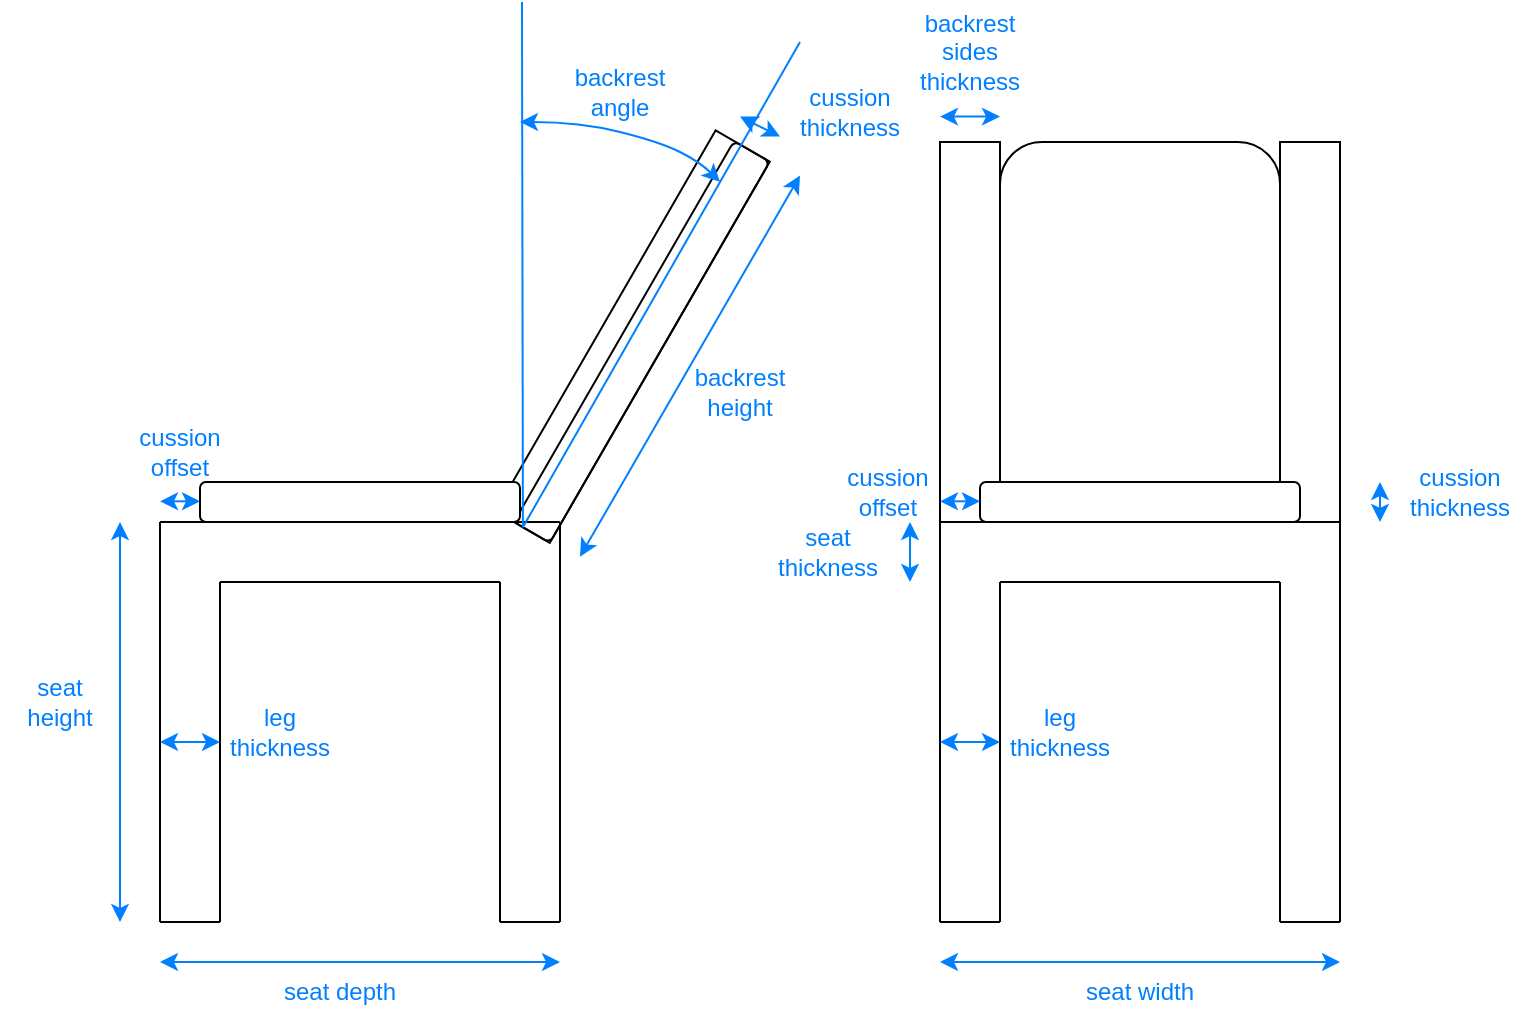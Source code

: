 <mxfile version="24.7.5">
  <diagram name="Page-1" id="lzAnwQ9YrP5W5K1LVLBt">
    <mxGraphModel dx="1114" dy="842" grid="1" gridSize="10" guides="1" tooltips="1" connect="1" arrows="1" fold="1" page="1" pageScale="1" pageWidth="827" pageHeight="1169" background="none" math="0" shadow="0">
      <root>
        <mxCell id="0" />
        <mxCell id="1" parent="0" />
        <mxCell id="vVVl5WXH9BjHpitWjrun-49" value="" style="rounded=0;whiteSpace=wrap;html=1;fillColor=none;" parent="1" vertex="1">
          <mxGeometry x="640" y="290" width="30" height="190" as="geometry" />
        </mxCell>
        <mxCell id="vVVl5WXH9BjHpitWjrun-50" value="" style="rounded=1;whiteSpace=wrap;html=1;gradientColor=none;fillColor=none;fillStyle=auto;" parent="1" vertex="1">
          <mxGeometry x="500" y="290" width="140" height="190" as="geometry" />
        </mxCell>
        <mxCell id="vVVl5WXH9BjHpitWjrun-33" value="" style="rounded=0;whiteSpace=wrap;html=1;fillColor=none;" parent="1" vertex="1">
          <mxGeometry x="470" y="290" width="30" height="190" as="geometry" />
        </mxCell>
        <mxCell id="vVVl5WXH9BjHpitWjrun-2" value="" style="endArrow=none;html=1;rounded=0;" parent="1" edge="1">
          <mxGeometry width="50" height="50" relative="1" as="geometry">
            <mxPoint x="80" y="680" as="sourcePoint" />
            <mxPoint x="80" y="480" as="targetPoint" />
          </mxGeometry>
        </mxCell>
        <mxCell id="vVVl5WXH9BjHpitWjrun-4" value="" style="endArrow=none;html=1;rounded=0;" parent="1" edge="1">
          <mxGeometry width="50" height="50" relative="1" as="geometry">
            <mxPoint x="80" y="480" as="sourcePoint" />
            <mxPoint x="280" y="480" as="targetPoint" />
          </mxGeometry>
        </mxCell>
        <mxCell id="vVVl5WXH9BjHpitWjrun-6" value="" style="endArrow=none;html=1;rounded=0;" parent="1" edge="1">
          <mxGeometry width="50" height="50" relative="1" as="geometry">
            <mxPoint x="280" y="480" as="sourcePoint" />
            <mxPoint x="280" y="680" as="targetPoint" />
          </mxGeometry>
        </mxCell>
        <mxCell id="vVVl5WXH9BjHpitWjrun-7" value="" style="endArrow=none;html=1;rounded=0;" parent="1" edge="1">
          <mxGeometry width="50" height="50" relative="1" as="geometry">
            <mxPoint x="80" y="680" as="sourcePoint" />
            <mxPoint x="110" y="680" as="targetPoint" />
          </mxGeometry>
        </mxCell>
        <mxCell id="vVVl5WXH9BjHpitWjrun-8" value="" style="endArrow=none;html=1;rounded=0;" parent="1" edge="1">
          <mxGeometry width="50" height="50" relative="1" as="geometry">
            <mxPoint x="250" y="680" as="sourcePoint" />
            <mxPoint x="280" y="680" as="targetPoint" />
          </mxGeometry>
        </mxCell>
        <mxCell id="vVVl5WXH9BjHpitWjrun-9" value="" style="endArrow=none;html=1;rounded=0;" parent="1" edge="1">
          <mxGeometry width="50" height="50" relative="1" as="geometry">
            <mxPoint x="250" y="510" as="sourcePoint" />
            <mxPoint x="250" y="680" as="targetPoint" />
          </mxGeometry>
        </mxCell>
        <mxCell id="vVVl5WXH9BjHpitWjrun-10" value="" style="endArrow=none;html=1;rounded=0;" parent="1" edge="1">
          <mxGeometry width="50" height="50" relative="1" as="geometry">
            <mxPoint x="110" y="510" as="sourcePoint" />
            <mxPoint x="110" y="680" as="targetPoint" />
          </mxGeometry>
        </mxCell>
        <mxCell id="vVVl5WXH9BjHpitWjrun-11" value="" style="endArrow=none;html=1;rounded=0;" parent="1" edge="1">
          <mxGeometry width="50" height="50" relative="1" as="geometry">
            <mxPoint x="110" y="510" as="sourcePoint" />
            <mxPoint x="250" y="510" as="targetPoint" />
          </mxGeometry>
        </mxCell>
        <mxCell id="vVVl5WXH9BjHpitWjrun-12" value="" style="rounded=0;whiteSpace=wrap;html=1;rotation=30;fillColor=none;" parent="1" vertex="1">
          <mxGeometry x="300.71" y="277.31" width="31.28" height="220" as="geometry" />
        </mxCell>
        <mxCell id="vVVl5WXH9BjHpitWjrun-22" value="" style="endArrow=none;html=1;rounded=0;" parent="1" edge="1">
          <mxGeometry width="50" height="50" relative="1" as="geometry">
            <mxPoint x="470" y="680" as="sourcePoint" />
            <mxPoint x="470" y="480" as="targetPoint" />
          </mxGeometry>
        </mxCell>
        <mxCell id="vVVl5WXH9BjHpitWjrun-23" value="" style="endArrow=none;html=1;rounded=0;" parent="1" edge="1">
          <mxGeometry width="50" height="50" relative="1" as="geometry">
            <mxPoint x="470" y="480" as="sourcePoint" />
            <mxPoint x="670" y="480" as="targetPoint" />
          </mxGeometry>
        </mxCell>
        <mxCell id="vVVl5WXH9BjHpitWjrun-24" value="" style="endArrow=none;html=1;rounded=0;" parent="1" edge="1">
          <mxGeometry width="50" height="50" relative="1" as="geometry">
            <mxPoint x="670" y="480" as="sourcePoint" />
            <mxPoint x="670" y="680" as="targetPoint" />
          </mxGeometry>
        </mxCell>
        <mxCell id="vVVl5WXH9BjHpitWjrun-25" value="" style="endArrow=none;html=1;rounded=0;" parent="1" edge="1">
          <mxGeometry width="50" height="50" relative="1" as="geometry">
            <mxPoint x="470" y="680" as="sourcePoint" />
            <mxPoint x="500" y="680" as="targetPoint" />
          </mxGeometry>
        </mxCell>
        <mxCell id="vVVl5WXH9BjHpitWjrun-26" value="" style="endArrow=none;html=1;rounded=0;" parent="1" edge="1">
          <mxGeometry width="50" height="50" relative="1" as="geometry">
            <mxPoint x="640" y="680" as="sourcePoint" />
            <mxPoint x="670" y="680" as="targetPoint" />
          </mxGeometry>
        </mxCell>
        <mxCell id="vVVl5WXH9BjHpitWjrun-27" value="" style="endArrow=none;html=1;rounded=0;" parent="1" edge="1">
          <mxGeometry width="50" height="50" relative="1" as="geometry">
            <mxPoint x="640" y="510" as="sourcePoint" />
            <mxPoint x="640" y="680" as="targetPoint" />
          </mxGeometry>
        </mxCell>
        <mxCell id="vVVl5WXH9BjHpitWjrun-28" value="" style="endArrow=none;html=1;rounded=0;" parent="1" edge="1">
          <mxGeometry width="50" height="50" relative="1" as="geometry">
            <mxPoint x="500" y="510" as="sourcePoint" />
            <mxPoint x="500" y="680" as="targetPoint" />
          </mxGeometry>
        </mxCell>
        <mxCell id="vVVl5WXH9BjHpitWjrun-29" value="" style="endArrow=none;html=1;rounded=0;" parent="1" edge="1">
          <mxGeometry width="50" height="50" relative="1" as="geometry">
            <mxPoint x="500" y="510" as="sourcePoint" />
            <mxPoint x="640" y="510" as="targetPoint" />
          </mxGeometry>
        </mxCell>
        <mxCell id="vVVl5WXH9BjHpitWjrun-32" value="" style="rounded=1;whiteSpace=wrap;html=1;fillStyle=auto;glass=0;" parent="1" vertex="1">
          <mxGeometry x="490" y="460" width="160" height="20" as="geometry" />
        </mxCell>
        <mxCell id="vVVl5WXH9BjHpitWjrun-35" value="" style="endArrow=classic;startArrow=classic;html=1;rounded=0;strokeColor=#007FFF;align=center;verticalAlign=middle;fontFamily=Helvetica;fontSize=12;fontColor=#007FFF;labelBackgroundColor=default;fillColor=none;gradientColor=none;" parent="1" edge="1">
          <mxGeometry width="50" height="50" relative="1" as="geometry">
            <mxPoint x="60" y="680" as="sourcePoint" />
            <mxPoint x="60" y="480" as="targetPoint" />
          </mxGeometry>
        </mxCell>
        <mxCell id="vVVl5WXH9BjHpitWjrun-36" value="seat height" style="text;html=1;align=center;verticalAlign=middle;whiteSpace=wrap;rounded=0;fontFamily=Helvetica;fontSize=12;fontColor=#007FFF;labelBackgroundColor=none;" parent="1" vertex="1">
          <mxGeometry y="555" width="60" height="30" as="geometry" />
        </mxCell>
        <mxCell id="vVVl5WXH9BjHpitWjrun-37" value="" style="endArrow=classic;startArrow=classic;html=1;rounded=0;strokeColor=#007FFF;align=center;verticalAlign=middle;fontFamily=Helvetica;fontSize=12;fontColor=#007FFF;labelBackgroundColor=default;fillColor=none;gradientColor=none;" parent="1" edge="1">
          <mxGeometry width="50" height="50" relative="1" as="geometry">
            <mxPoint x="470" y="700" as="sourcePoint" />
            <mxPoint x="670" y="700" as="targetPoint" />
          </mxGeometry>
        </mxCell>
        <mxCell id="vVVl5WXH9BjHpitWjrun-38" value="seat width" style="text;html=1;align=center;verticalAlign=middle;whiteSpace=wrap;rounded=0;fontFamily=Helvetica;fontSize=12;fontColor=#007FFF;labelBackgroundColor=none;" parent="1" vertex="1">
          <mxGeometry x="540" y="700" width="60" height="30" as="geometry" />
        </mxCell>
        <mxCell id="vVVl5WXH9BjHpitWjrun-40" value="" style="endArrow=classic;startArrow=classic;html=1;rounded=0;strokeColor=#007FFF;align=center;verticalAlign=middle;fontFamily=Helvetica;fontSize=12;fontColor=#007FFF;labelBackgroundColor=default;fillColor=none;gradientColor=none;" parent="1" edge="1">
          <mxGeometry width="50" height="50" relative="1" as="geometry">
            <mxPoint x="80" y="700" as="sourcePoint" />
            <mxPoint x="280" y="700" as="targetPoint" />
          </mxGeometry>
        </mxCell>
        <mxCell id="vVVl5WXH9BjHpitWjrun-41" value="seat depth" style="text;html=1;align=center;verticalAlign=middle;whiteSpace=wrap;rounded=0;fontFamily=Helvetica;fontSize=12;fontColor=#007FFF;labelBackgroundColor=none;" parent="1" vertex="1">
          <mxGeometry x="140" y="700" width="60" height="30" as="geometry" />
        </mxCell>
        <mxCell id="vVVl5WXH9BjHpitWjrun-42" value="" style="endArrow=classic;startArrow=classic;html=1;rounded=0;strokeColor=#007FFF;align=center;verticalAlign=middle;fontFamily=Helvetica;fontSize=12;fontColor=#007FFF;labelBackgroundColor=default;fillColor=none;gradientColor=none;" parent="1" edge="1">
          <mxGeometry width="50" height="50" relative="1" as="geometry">
            <mxPoint x="455" y="510" as="sourcePoint" />
            <mxPoint x="455" y="480" as="targetPoint" />
          </mxGeometry>
        </mxCell>
        <mxCell id="vVVl5WXH9BjHpitWjrun-43" value="seat thickness" style="text;html=1;align=center;verticalAlign=middle;whiteSpace=wrap;rounded=0;fontFamily=Helvetica;fontSize=12;fontColor=#007FFF;" parent="1" vertex="1">
          <mxGeometry x="384" y="480" width="60" height="30" as="geometry" />
        </mxCell>
        <mxCell id="vVVl5WXH9BjHpitWjrun-44" value="" style="endArrow=classic;startArrow=classic;html=1;rounded=0;strokeColor=#007FFF;align=center;verticalAlign=middle;fontFamily=Helvetica;fontSize=12;fontColor=#007FFF;labelBackgroundColor=default;fillColor=none;gradientColor=none;" parent="1" edge="1">
          <mxGeometry width="50" height="50" relative="1" as="geometry">
            <mxPoint x="80" y="590" as="sourcePoint" />
            <mxPoint x="110" y="590" as="targetPoint" />
          </mxGeometry>
        </mxCell>
        <mxCell id="vVVl5WXH9BjHpitWjrun-45" value="leg thickness" style="text;html=1;align=center;verticalAlign=middle;whiteSpace=wrap;rounded=0;fontFamily=Helvetica;fontSize=12;fontColor=#007FFF;labelBackgroundColor=none;" parent="1" vertex="1">
          <mxGeometry x="110" y="570" width="60" height="30" as="geometry" />
        </mxCell>
        <mxCell id="vVVl5WXH9BjHpitWjrun-51" value="" style="rounded=1;whiteSpace=wrap;html=1;rotation=30;fillColor=none;" parent="1" vertex="1">
          <mxGeometry x="310.58" y="279.95" width="20.7" height="220" as="geometry" />
        </mxCell>
        <mxCell id="vVVl5WXH9BjHpitWjrun-53" value="" style="endArrow=classic;startArrow=classic;html=1;rounded=0;strokeColor=#007FFF;align=center;verticalAlign=middle;fontFamily=Helvetica;fontSize=12;fontColor=#007FFF;labelBackgroundColor=default;fillColor=none;gradientColor=none;" parent="1" edge="1">
          <mxGeometry width="50" height="50" relative="1" as="geometry">
            <mxPoint x="470" y="590" as="sourcePoint" />
            <mxPoint x="500" y="590" as="targetPoint" />
          </mxGeometry>
        </mxCell>
        <mxCell id="vVVl5WXH9BjHpitWjrun-54" value="leg thickness" style="text;html=1;align=center;verticalAlign=middle;whiteSpace=wrap;rounded=0;fontFamily=Helvetica;fontSize=12;fontColor=#007FFF;labelBackgroundColor=none;" parent="1" vertex="1">
          <mxGeometry x="500" y="570" width="60" height="30" as="geometry" />
        </mxCell>
        <mxCell id="vVVl5WXH9BjHpitWjrun-55" value="" style="endArrow=classic;startArrow=classic;html=1;rounded=0;align=center;verticalAlign=middle;fontFamily=Helvetica;fontSize=12;fontColor=#007FFF;fillColor=none;gradientColor=none;strokeColor=#007FFF;" parent="1" edge="1">
          <mxGeometry width="50" height="50" relative="1" as="geometry">
            <mxPoint x="470" y="277.31" as="sourcePoint" />
            <mxPoint x="500" y="277.31" as="targetPoint" />
          </mxGeometry>
        </mxCell>
        <mxCell id="vVVl5WXH9BjHpitWjrun-56" value="backrest sides thickness" style="text;html=1;align=center;verticalAlign=middle;whiteSpace=wrap;rounded=0;fontFamily=Helvetica;fontSize=12;fontColor=#007FFF;" parent="1" vertex="1">
          <mxGeometry x="455" y="230" width="60" height="30" as="geometry" />
        </mxCell>
        <mxCell id="vVVl5WXH9BjHpitWjrun-57" value="" style="endArrow=classic;startArrow=classic;html=1;rounded=0;strokeColor=#007FFF;align=center;verticalAlign=middle;fontFamily=Helvetica;fontSize=12;fontColor=#007FFF;labelBackgroundColor=default;fillColor=none;gradientColor=none;" parent="1" edge="1">
          <mxGeometry width="50" height="50" relative="1" as="geometry">
            <mxPoint x="80" y="469.66" as="sourcePoint" />
            <mxPoint x="100" y="469.66" as="targetPoint" />
          </mxGeometry>
        </mxCell>
        <mxCell id="vVVl5WXH9BjHpitWjrun-58" value="" style="endArrow=classic;startArrow=classic;html=1;rounded=0;strokeColor=#007FFF;align=center;verticalAlign=middle;fontFamily=Helvetica;fontSize=12;fontColor=#007FFF;labelBackgroundColor=default;fillColor=none;gradientColor=none;" parent="1" edge="1">
          <mxGeometry width="50" height="50" relative="1" as="geometry">
            <mxPoint x="370" y="277.31" as="sourcePoint" />
            <mxPoint x="390" y="287.31" as="targetPoint" />
          </mxGeometry>
        </mxCell>
        <mxCell id="vVVl5WXH9BjHpitWjrun-59" value="cussion thickness" style="text;html=1;align=center;verticalAlign=middle;whiteSpace=wrap;rounded=0;fontFamily=Helvetica;fontSize=12;fontColor=#007FFF;" parent="1" vertex="1">
          <mxGeometry x="395" y="260" width="60" height="30" as="geometry" />
        </mxCell>
        <mxCell id="vVVl5WXH9BjHpitWjrun-60" value="cussion thickness" style="text;align=center;verticalAlign=middle;rounded=0;fontFamily=Helvetica;fontSize=12;fontColor=#007FFF;labelBackgroundColor=none;html=1;whiteSpace=wrap;" parent="1" vertex="1">
          <mxGeometry x="700" y="450" width="60" height="30" as="geometry" />
        </mxCell>
        <mxCell id="vVVl5WXH9BjHpitWjrun-62" value="" style="endArrow=classic;startArrow=classic;html=1;rounded=0;strokeColor=#007FFF;align=center;verticalAlign=middle;fontFamily=Helvetica;fontSize=12;fontColor=#007FFF;labelBackgroundColor=default;fillColor=none;gradientColor=none;" parent="1" edge="1">
          <mxGeometry width="50" height="50" relative="1" as="geometry">
            <mxPoint x="690" y="480" as="sourcePoint" />
            <mxPoint x="690" y="460" as="targetPoint" />
          </mxGeometry>
        </mxCell>
        <mxCell id="vVVl5WXH9BjHpitWjrun-63" value="cussion offset" style="text;html=1;align=center;verticalAlign=middle;whiteSpace=wrap;rounded=0;fontFamily=Helvetica;fontSize=12;fontColor=#007FFF;labelBackgroundColor=none;" parent="1" vertex="1">
          <mxGeometry x="60" y="430" width="60" height="30" as="geometry" />
        </mxCell>
        <mxCell id="vVVl5WXH9BjHpitWjrun-64" value="" style="endArrow=classic;startArrow=classic;html=1;rounded=0;strokeColor=#007FFF;align=center;verticalAlign=middle;fontFamily=Helvetica;fontSize=12;fontColor=#007FFF;labelBackgroundColor=default;fillColor=none;gradientColor=none;" parent="1" edge="1">
          <mxGeometry width="50" height="50" relative="1" as="geometry">
            <mxPoint x="470" y="469.66" as="sourcePoint" />
            <mxPoint x="490" y="469.66" as="targetPoint" />
          </mxGeometry>
        </mxCell>
        <mxCell id="vVVl5WXH9BjHpitWjrun-65" value="cussion offset" style="text;html=1;align=center;verticalAlign=middle;whiteSpace=wrap;rounded=0;fontFamily=Helvetica;fontSize=12;fontColor=#007FFF;labelBackgroundColor=none;" parent="1" vertex="1">
          <mxGeometry x="414" y="450" width="60" height="30" as="geometry" />
        </mxCell>
        <mxCell id="vVVl5WXH9BjHpitWjrun-66" value="" style="endArrow=classic;startArrow=classic;html=1;rounded=0;exitX=1;exitY=1;exitDx=0;exitDy=0;entryX=1;entryY=0;entryDx=0;entryDy=0;strokeColor=#007FFF;align=center;verticalAlign=middle;fontFamily=Helvetica;fontSize=12;fontColor=#007FFF;labelBackgroundColor=default;fillColor=none;gradientColor=none;" parent="1" edge="1">
          <mxGeometry width="50" height="50" relative="1" as="geometry">
            <mxPoint x="290.005" y="497.313" as="sourcePoint" />
            <mxPoint x="400.003" y="306.782" as="targetPoint" />
          </mxGeometry>
        </mxCell>
        <mxCell id="vVVl5WXH9BjHpitWjrun-67" value="backrest height" style="text;html=1;align=center;verticalAlign=middle;whiteSpace=wrap;rounded=0;fontFamily=Helvetica;fontSize=12;fontColor=#007FFF;labelBackgroundColor=none;" parent="1" vertex="1">
          <mxGeometry x="340" y="400" width="60" height="30" as="geometry" />
        </mxCell>
        <mxCell id="vVVl5WXH9BjHpitWjrun-68" value="" style="endArrow=none;html=1;rounded=0;exitX=0.25;exitY=1;exitDx=0;exitDy=0;strokeColor=#007FFF;align=center;verticalAlign=middle;fontFamily=Helvetica;fontSize=12;fontColor=#007FFF;labelBackgroundColor=default;startArrow=none;fillColor=none;gradientColor=none;endFill=0;startFill=0;" parent="1" source="vVVl5WXH9BjHpitWjrun-51" edge="1">
          <mxGeometry width="50" height="50" relative="1" as="geometry">
            <mxPoint x="240" y="414.95" as="sourcePoint" />
            <mxPoint x="400" y="240" as="targetPoint" />
          </mxGeometry>
        </mxCell>
        <mxCell id="vVVl5WXH9BjHpitWjrun-69" value="" style="endArrow=none;html=1;rounded=0;exitX=0.25;exitY=1;exitDx=0;exitDy=0;strokeColor=#007FFF;align=center;verticalAlign=middle;fontFamily=Helvetica;fontSize=12;fontColor=#007FFF;labelBackgroundColor=default;startArrow=none;fillColor=none;gradientColor=none;startFill=0;endFill=0;" parent="1" source="vVVl5WXH9BjHpitWjrun-51" edge="1">
          <mxGeometry width="50" height="50" relative="1" as="geometry">
            <mxPoint x="271" y="493" as="sourcePoint" />
            <mxPoint x="261" y="220" as="targetPoint" />
          </mxGeometry>
        </mxCell>
        <mxCell id="vVVl5WXH9BjHpitWjrun-70" value="" style="curved=1;endArrow=classic;html=1;rounded=0;startArrow=classic;startFill=1;strokeWidth=1;strokeColor=#007FFF;align=center;verticalAlign=middle;fontFamily=Helvetica;fontSize=12;fontColor=#007FFF;labelBackgroundColor=default;fillColor=none;gradientColor=none;" parent="1" edge="1">
          <mxGeometry width="50" height="50" relative="1" as="geometry">
            <mxPoint x="260" y="280" as="sourcePoint" />
            <mxPoint x="360" y="310" as="targetPoint" />
            <Array as="points">
              <mxPoint x="290" y="280" />
              <mxPoint x="330" y="290" />
              <mxPoint x="350" y="300" />
            </Array>
          </mxGeometry>
        </mxCell>
        <mxCell id="vVVl5WXH9BjHpitWjrun-71" value="backrest angle" style="text;html=1;align=center;verticalAlign=middle;whiteSpace=wrap;rounded=0;fontColor=#007FFF;" parent="1" vertex="1">
          <mxGeometry x="280" y="249.95" width="60" height="30" as="geometry" />
        </mxCell>
        <mxCell id="vVVl5WXH9BjHpitWjrun-13" value="" style="rounded=1;whiteSpace=wrap;html=1;gradientColor=none;fillColor=default;" parent="1" vertex="1">
          <mxGeometry x="100" y="460" width="160" height="20" as="geometry" />
        </mxCell>
      </root>
    </mxGraphModel>
  </diagram>
</mxfile>
